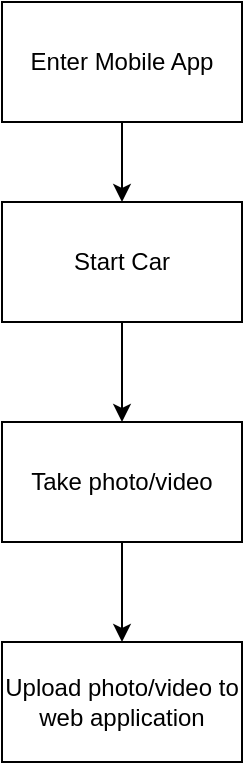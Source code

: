 <mxfile version="23.1.1" type="github">
  <diagram name="Page-1" id="kHksoBFhgNGcHORq6pyC">
    <mxGraphModel dx="1393" dy="797" grid="1" gridSize="10" guides="1" tooltips="1" connect="1" arrows="1" fold="1" page="1" pageScale="1" pageWidth="850" pageHeight="1100" math="0" shadow="0">
      <root>
        <mxCell id="0" />
        <mxCell id="1" parent="0" />
        <mxCell id="RCiGl2StS6iK090TKBiS-3" style="edgeStyle=orthogonalEdgeStyle;rounded=0;orthogonalLoop=1;jettySize=auto;html=1;entryX=0.5;entryY=0;entryDx=0;entryDy=0;" edge="1" parent="1" source="RCiGl2StS6iK090TKBiS-1" target="RCiGl2StS6iK090TKBiS-2">
          <mxGeometry relative="1" as="geometry" />
        </mxCell>
        <mxCell id="RCiGl2StS6iK090TKBiS-1" value="Enter Mobile App" style="rounded=0;whiteSpace=wrap;html=1;" vertex="1" parent="1">
          <mxGeometry x="365" y="40" width="120" height="60" as="geometry" />
        </mxCell>
        <mxCell id="RCiGl2StS6iK090TKBiS-5" style="edgeStyle=orthogonalEdgeStyle;rounded=0;orthogonalLoop=1;jettySize=auto;html=1;entryX=0.5;entryY=0;entryDx=0;entryDy=0;" edge="1" parent="1" source="RCiGl2StS6iK090TKBiS-2" target="RCiGl2StS6iK090TKBiS-4">
          <mxGeometry relative="1" as="geometry" />
        </mxCell>
        <mxCell id="RCiGl2StS6iK090TKBiS-2" value="Start Car" style="rounded=0;whiteSpace=wrap;html=1;" vertex="1" parent="1">
          <mxGeometry x="365" y="140" width="120" height="60" as="geometry" />
        </mxCell>
        <mxCell id="RCiGl2StS6iK090TKBiS-7" style="edgeStyle=orthogonalEdgeStyle;rounded=0;orthogonalLoop=1;jettySize=auto;html=1;entryX=0.5;entryY=0;entryDx=0;entryDy=0;" edge="1" parent="1" source="RCiGl2StS6iK090TKBiS-4" target="RCiGl2StS6iK090TKBiS-6">
          <mxGeometry relative="1" as="geometry" />
        </mxCell>
        <mxCell id="RCiGl2StS6iK090TKBiS-4" value="Take photo/video" style="rounded=0;whiteSpace=wrap;html=1;" vertex="1" parent="1">
          <mxGeometry x="365" y="250" width="120" height="60" as="geometry" />
        </mxCell>
        <mxCell id="RCiGl2StS6iK090TKBiS-6" value="Upload photo/video to web application" style="rounded=0;whiteSpace=wrap;html=1;" vertex="1" parent="1">
          <mxGeometry x="365" y="360" width="120" height="60" as="geometry" />
        </mxCell>
      </root>
    </mxGraphModel>
  </diagram>
</mxfile>
